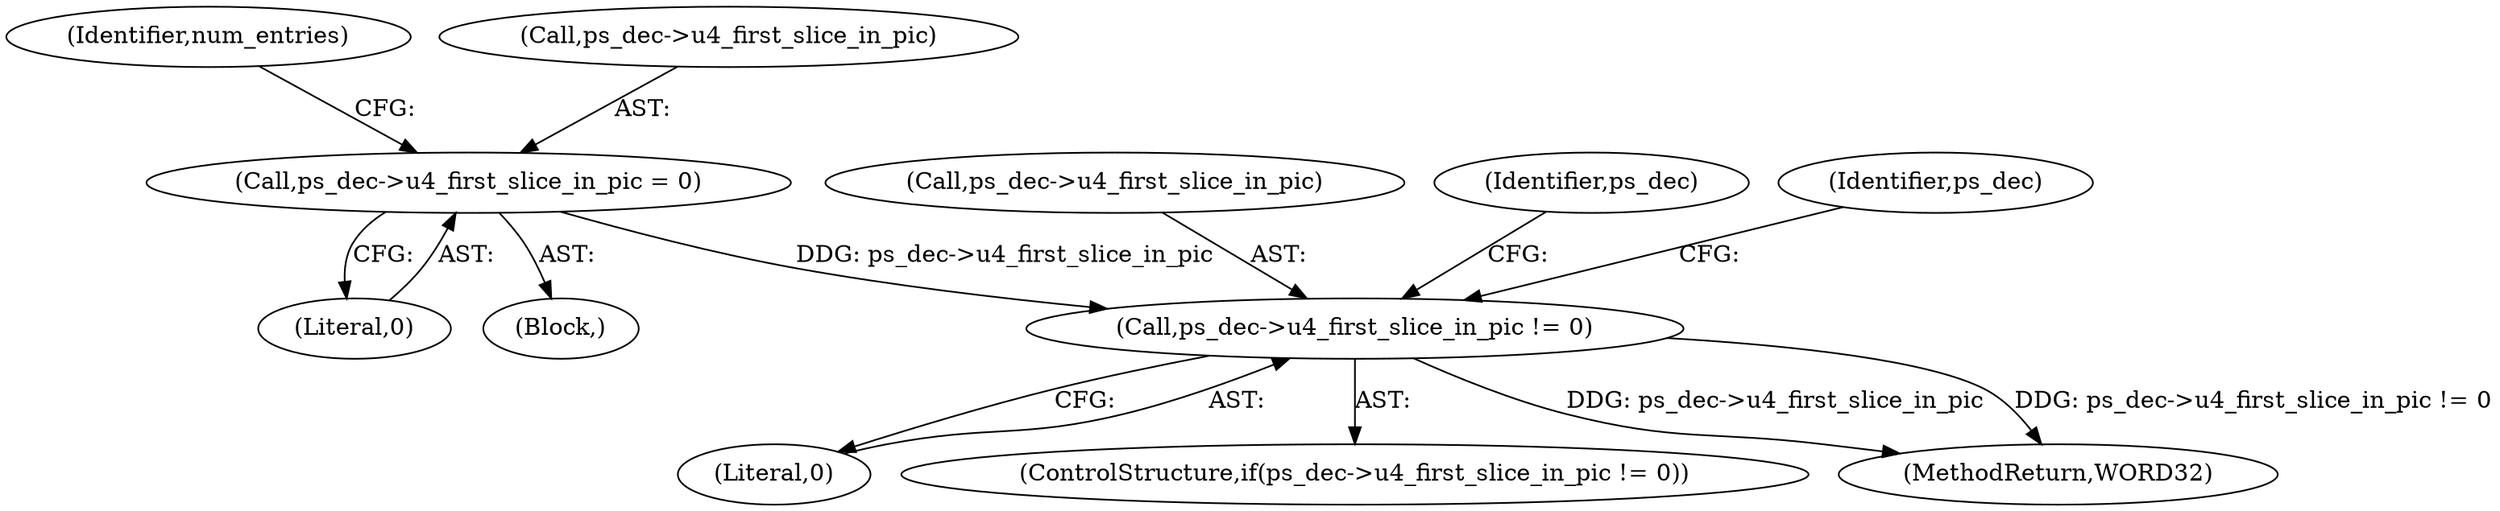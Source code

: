 digraph "0_Android_9a00f562a612d56e7b2b989d168647db900ba6cf@pointer" {
"1001402" [label="(Call,ps_dec->u4_first_slice_in_pic != 0)"];
"1000538" [label="(Call,ps_dec->u4_first_slice_in_pic = 0)"];
"1000542" [label="(Literal,0)"];
"1000843" [label="(Identifier,num_entries)"];
"1001406" [label="(Literal,0)"];
"1001401" [label="(ControlStructure,if(ps_dec->u4_first_slice_in_pic != 0))"];
"1000539" [label="(Call,ps_dec->u4_first_slice_in_pic)"];
"1001403" [label="(Call,ps_dec->u4_first_slice_in_pic)"];
"1000538" [label="(Call,ps_dec->u4_first_slice_in_pic = 0)"];
"1001450" [label="(MethodReturn,WORD32)"];
"1001410" [label="(Identifier,ps_dec)"];
"1001418" [label="(Identifier,ps_dec)"];
"1001402" [label="(Call,ps_dec->u4_first_slice_in_pic != 0)"];
"1000235" [label="(Block,)"];
"1001402" -> "1001401"  [label="AST: "];
"1001402" -> "1001406"  [label="CFG: "];
"1001403" -> "1001402"  [label="AST: "];
"1001406" -> "1001402"  [label="AST: "];
"1001410" -> "1001402"  [label="CFG: "];
"1001418" -> "1001402"  [label="CFG: "];
"1001402" -> "1001450"  [label="DDG: ps_dec->u4_first_slice_in_pic"];
"1001402" -> "1001450"  [label="DDG: ps_dec->u4_first_slice_in_pic != 0"];
"1000538" -> "1001402"  [label="DDG: ps_dec->u4_first_slice_in_pic"];
"1000538" -> "1000235"  [label="AST: "];
"1000538" -> "1000542"  [label="CFG: "];
"1000539" -> "1000538"  [label="AST: "];
"1000542" -> "1000538"  [label="AST: "];
"1000843" -> "1000538"  [label="CFG: "];
}
